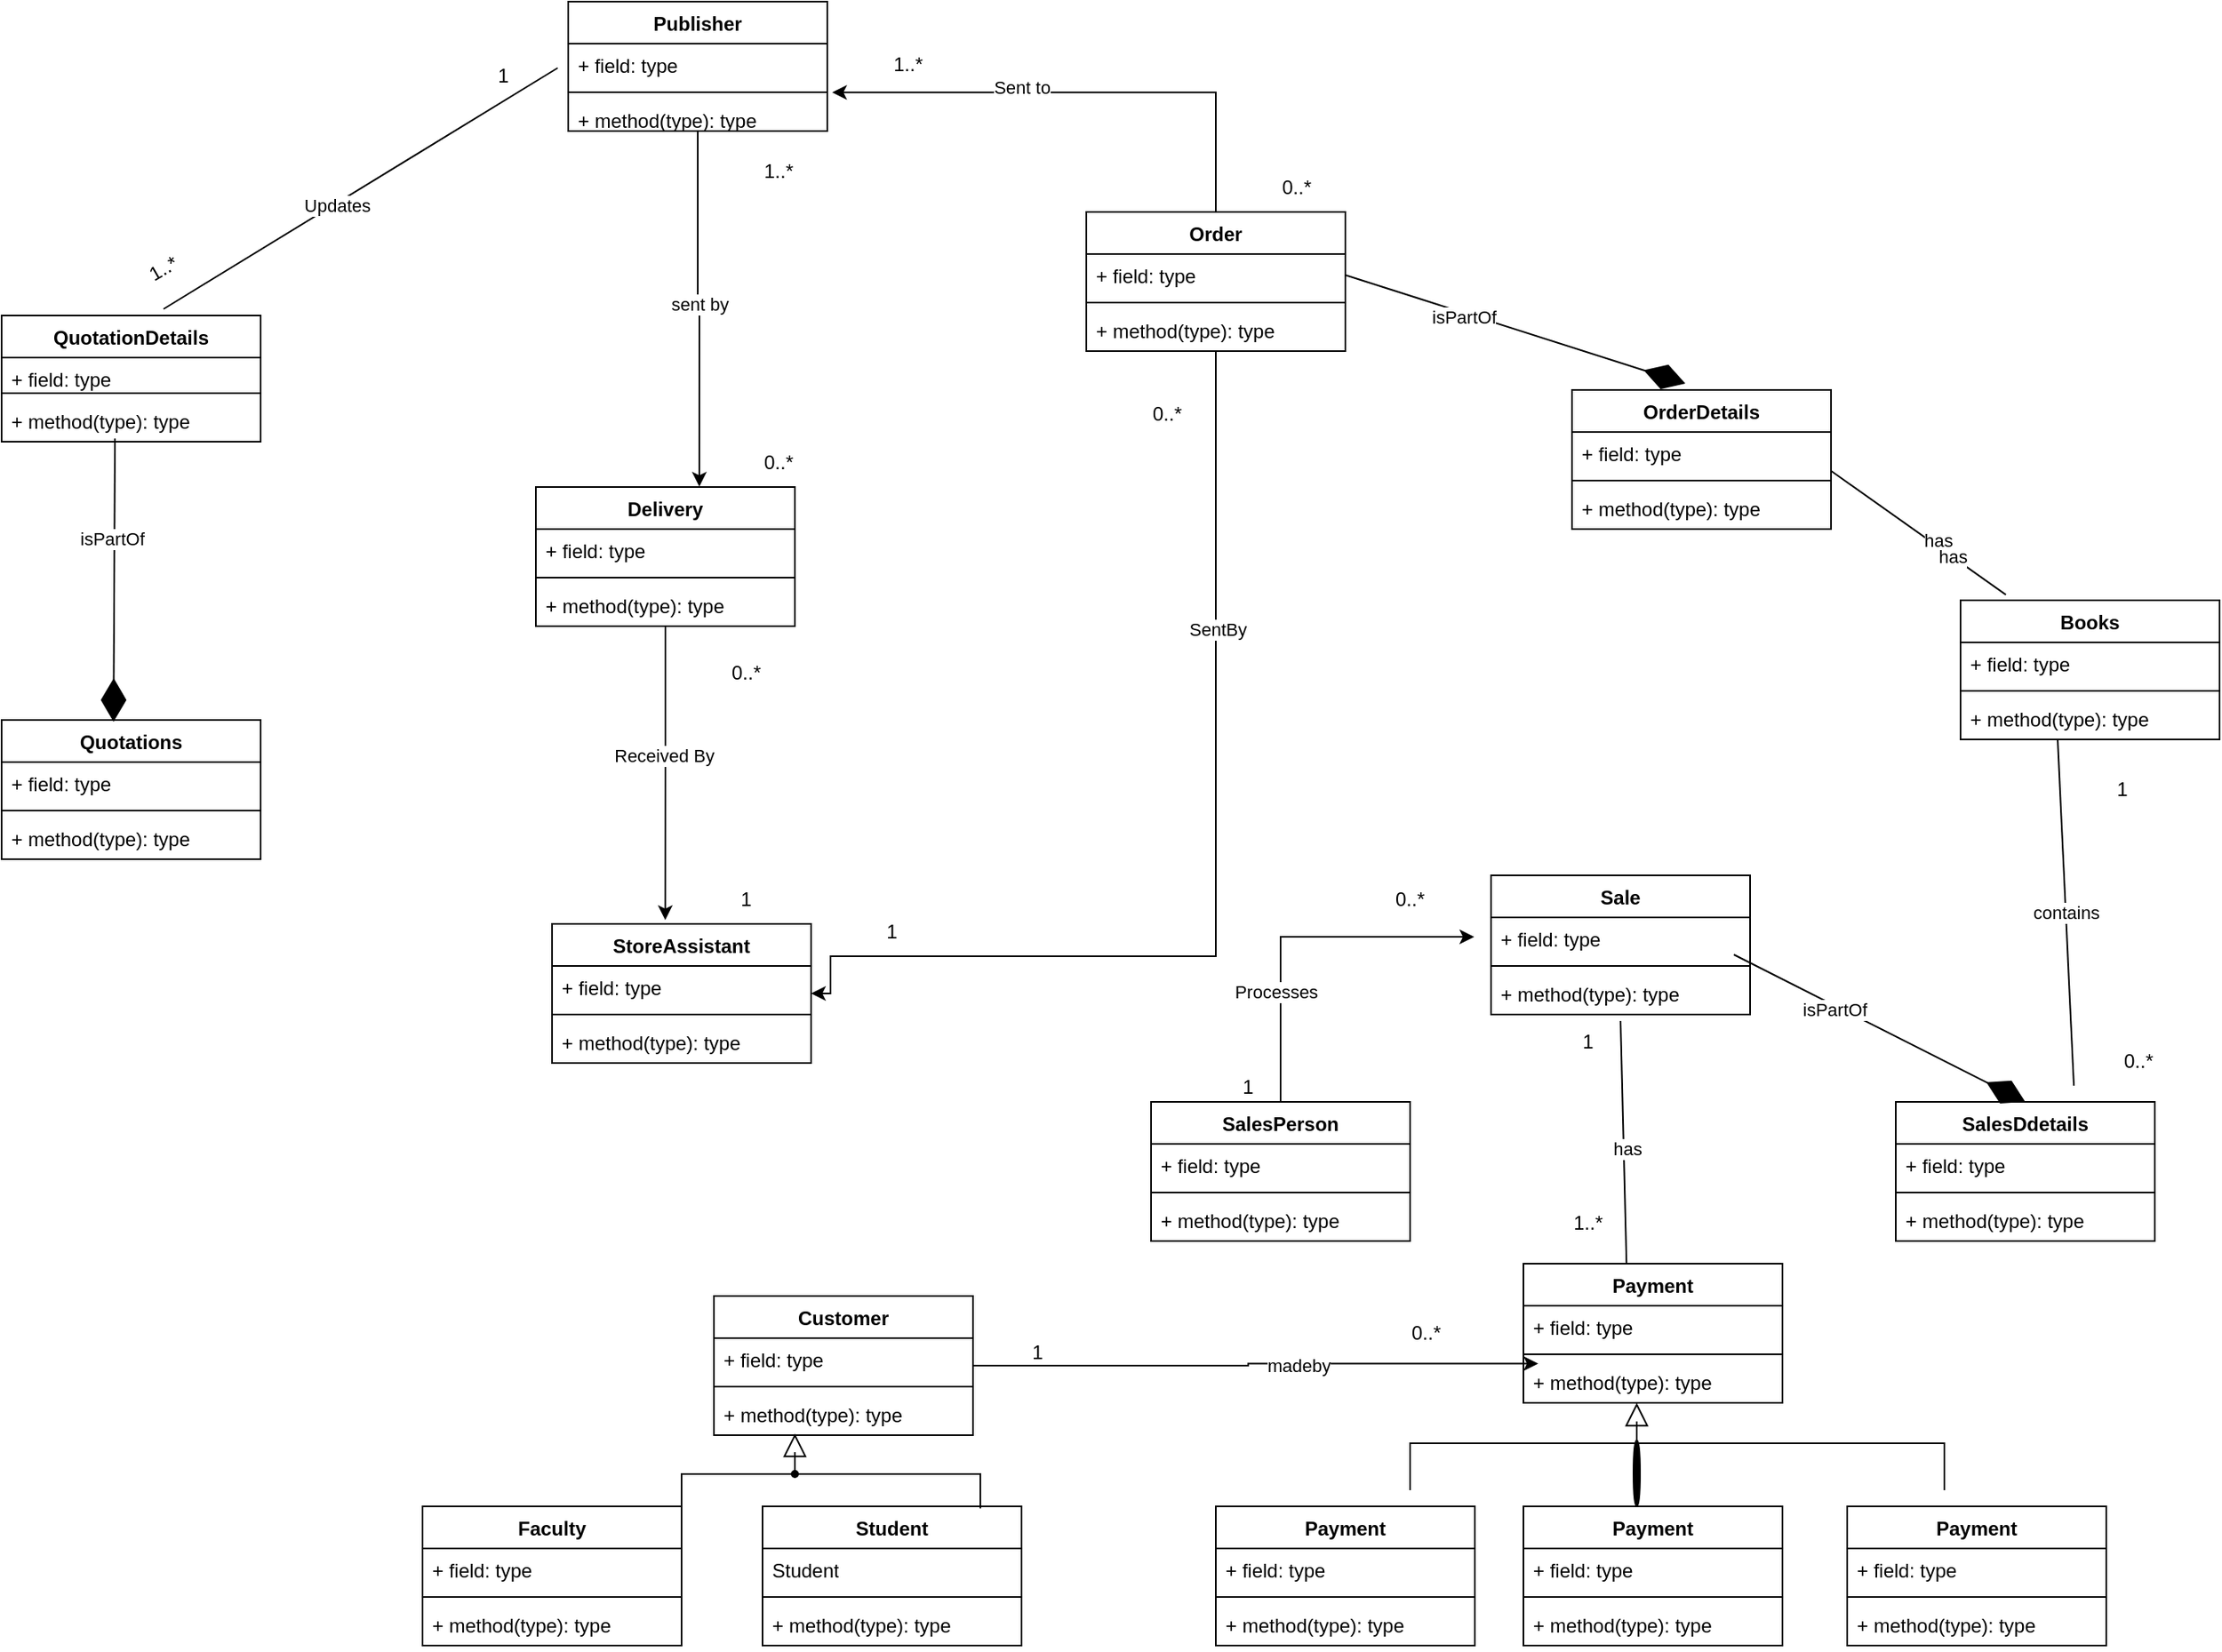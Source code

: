 <mxfile version="26.0.16">
  <diagram name="Page-1" id="bNL3mTlHI8kqXPMtdbiz">
    <mxGraphModel dx="5102" dy="2296" grid="1" gridSize="10" guides="1" tooltips="1" connect="1" arrows="1" fold="1" page="1" pageScale="1" pageWidth="850" pageHeight="1100" math="0" shadow="0">
      <root>
        <mxCell id="0" />
        <mxCell id="1" parent="0" />
        <mxCell id="Qrw_0XB0o4EAsBMQY08m-1" value="Publisher" style="swimlane;fontStyle=1;align=center;verticalAlign=top;childLayout=stackLayout;horizontal=1;startSize=26;horizontalStack=0;resizeParent=1;resizeParentMax=0;resizeLast=0;collapsible=1;marginBottom=0;whiteSpace=wrap;html=1;" vertex="1" parent="1">
          <mxGeometry x="80" y="20" width="160" height="80" as="geometry" />
        </mxCell>
        <mxCell id="Qrw_0XB0o4EAsBMQY08m-2" value="+ field: type" style="text;strokeColor=none;fillColor=none;align=left;verticalAlign=top;spacingLeft=4;spacingRight=4;overflow=hidden;rotatable=0;points=[[0,0.5],[1,0.5]];portConstraint=eastwest;whiteSpace=wrap;html=1;" vertex="1" parent="Qrw_0XB0o4EAsBMQY08m-1">
          <mxGeometry y="26" width="160" height="26" as="geometry" />
        </mxCell>
        <mxCell id="Qrw_0XB0o4EAsBMQY08m-3" value="" style="line;strokeWidth=1;fillColor=none;align=left;verticalAlign=middle;spacingTop=-1;spacingLeft=3;spacingRight=3;rotatable=0;labelPosition=right;points=[];portConstraint=eastwest;strokeColor=inherit;" vertex="1" parent="Qrw_0XB0o4EAsBMQY08m-1">
          <mxGeometry y="52" width="160" height="8" as="geometry" />
        </mxCell>
        <mxCell id="Qrw_0XB0o4EAsBMQY08m-4" value="+ method(type): type" style="text;strokeColor=none;fillColor=none;align=left;verticalAlign=top;spacingLeft=4;spacingRight=4;overflow=hidden;rotatable=0;points=[[0,0.5],[1,0.5]];portConstraint=eastwest;whiteSpace=wrap;html=1;" vertex="1" parent="Qrw_0XB0o4EAsBMQY08m-1">
          <mxGeometry y="60" width="160" height="20" as="geometry" />
        </mxCell>
        <mxCell id="Qrw_0XB0o4EAsBMQY08m-5" value="QuotationDetails" style="swimlane;fontStyle=1;align=center;verticalAlign=top;childLayout=stackLayout;horizontal=1;startSize=26;horizontalStack=0;resizeParent=1;resizeParentMax=0;resizeLast=0;collapsible=1;marginBottom=0;whiteSpace=wrap;html=1;" vertex="1" parent="1">
          <mxGeometry x="-270" y="214" width="160" height="78" as="geometry" />
        </mxCell>
        <mxCell id="Qrw_0XB0o4EAsBMQY08m-6" value="+ field: type" style="text;strokeColor=none;fillColor=none;align=left;verticalAlign=top;spacingLeft=4;spacingRight=4;overflow=hidden;rotatable=0;points=[[0,0.5],[1,0.5]];portConstraint=eastwest;whiteSpace=wrap;html=1;" vertex="1" parent="Qrw_0XB0o4EAsBMQY08m-5">
          <mxGeometry y="26" width="160" height="18" as="geometry" />
        </mxCell>
        <mxCell id="Qrw_0XB0o4EAsBMQY08m-7" value="" style="line;strokeWidth=1;fillColor=none;align=left;verticalAlign=middle;spacingTop=-1;spacingLeft=3;spacingRight=3;rotatable=0;labelPosition=right;points=[];portConstraint=eastwest;strokeColor=inherit;" vertex="1" parent="Qrw_0XB0o4EAsBMQY08m-5">
          <mxGeometry y="44" width="160" height="8" as="geometry" />
        </mxCell>
        <mxCell id="Qrw_0XB0o4EAsBMQY08m-8" value="+ method(type): type" style="text;strokeColor=none;fillColor=none;align=left;verticalAlign=top;spacingLeft=4;spacingRight=4;overflow=hidden;rotatable=0;points=[[0,0.5],[1,0.5]];portConstraint=eastwest;whiteSpace=wrap;html=1;" vertex="1" parent="Qrw_0XB0o4EAsBMQY08m-5">
          <mxGeometry y="52" width="160" height="26" as="geometry" />
        </mxCell>
        <mxCell id="Qrw_0XB0o4EAsBMQY08m-9" value="Quotations" style="swimlane;fontStyle=1;align=center;verticalAlign=top;childLayout=stackLayout;horizontal=1;startSize=26;horizontalStack=0;resizeParent=1;resizeParentMax=0;resizeLast=0;collapsible=1;marginBottom=0;whiteSpace=wrap;html=1;" vertex="1" parent="1">
          <mxGeometry x="-270" y="464" width="160" height="86" as="geometry" />
        </mxCell>
        <mxCell id="Qrw_0XB0o4EAsBMQY08m-10" value="+ field: type" style="text;strokeColor=none;fillColor=none;align=left;verticalAlign=top;spacingLeft=4;spacingRight=4;overflow=hidden;rotatable=0;points=[[0,0.5],[1,0.5]];portConstraint=eastwest;whiteSpace=wrap;html=1;" vertex="1" parent="Qrw_0XB0o4EAsBMQY08m-9">
          <mxGeometry y="26" width="160" height="26" as="geometry" />
        </mxCell>
        <mxCell id="Qrw_0XB0o4EAsBMQY08m-11" value="" style="line;strokeWidth=1;fillColor=none;align=left;verticalAlign=middle;spacingTop=-1;spacingLeft=3;spacingRight=3;rotatable=0;labelPosition=right;points=[];portConstraint=eastwest;strokeColor=inherit;" vertex="1" parent="Qrw_0XB0o4EAsBMQY08m-9">
          <mxGeometry y="52" width="160" height="8" as="geometry" />
        </mxCell>
        <mxCell id="Qrw_0XB0o4EAsBMQY08m-12" value="+ method(type): type" style="text;strokeColor=none;fillColor=none;align=left;verticalAlign=top;spacingLeft=4;spacingRight=4;overflow=hidden;rotatable=0;points=[[0,0.5],[1,0.5]];portConstraint=eastwest;whiteSpace=wrap;html=1;" vertex="1" parent="Qrw_0XB0o4EAsBMQY08m-9">
          <mxGeometry y="60" width="160" height="26" as="geometry" />
        </mxCell>
        <mxCell id="Qrw_0XB0o4EAsBMQY08m-13" value="Delivery" style="swimlane;fontStyle=1;align=center;verticalAlign=top;childLayout=stackLayout;horizontal=1;startSize=26;horizontalStack=0;resizeParent=1;resizeParentMax=0;resizeLast=0;collapsible=1;marginBottom=0;whiteSpace=wrap;html=1;" vertex="1" parent="1">
          <mxGeometry x="60" y="320" width="160" height="86" as="geometry" />
        </mxCell>
        <mxCell id="Qrw_0XB0o4EAsBMQY08m-14" value="+ field: type" style="text;strokeColor=none;fillColor=none;align=left;verticalAlign=top;spacingLeft=4;spacingRight=4;overflow=hidden;rotatable=0;points=[[0,0.5],[1,0.5]];portConstraint=eastwest;whiteSpace=wrap;html=1;" vertex="1" parent="Qrw_0XB0o4EAsBMQY08m-13">
          <mxGeometry y="26" width="160" height="26" as="geometry" />
        </mxCell>
        <mxCell id="Qrw_0XB0o4EAsBMQY08m-15" value="" style="line;strokeWidth=1;fillColor=none;align=left;verticalAlign=middle;spacingTop=-1;spacingLeft=3;spacingRight=3;rotatable=0;labelPosition=right;points=[];portConstraint=eastwest;strokeColor=inherit;" vertex="1" parent="Qrw_0XB0o4EAsBMQY08m-13">
          <mxGeometry y="52" width="160" height="8" as="geometry" />
        </mxCell>
        <mxCell id="Qrw_0XB0o4EAsBMQY08m-16" value="+ method(type): type" style="text;strokeColor=none;fillColor=none;align=left;verticalAlign=top;spacingLeft=4;spacingRight=4;overflow=hidden;rotatable=0;points=[[0,0.5],[1,0.5]];portConstraint=eastwest;whiteSpace=wrap;html=1;" vertex="1" parent="Qrw_0XB0o4EAsBMQY08m-13">
          <mxGeometry y="60" width="160" height="26" as="geometry" />
        </mxCell>
        <mxCell id="Qrw_0XB0o4EAsBMQY08m-71" style="edgeStyle=orthogonalEdgeStyle;rounded=0;orthogonalLoop=1;jettySize=auto;html=1;" edge="1" parent="1" source="Qrw_0XB0o4EAsBMQY08m-17" target="Qrw_0XB0o4EAsBMQY08m-63">
          <mxGeometry relative="1" as="geometry">
            <mxPoint x="480" y="730" as="targetPoint" />
            <Array as="points">
              <mxPoint x="480" y="610" />
              <mxPoint x="242" y="610" />
              <mxPoint x="242" y="633" />
            </Array>
          </mxGeometry>
        </mxCell>
        <mxCell id="Qrw_0XB0o4EAsBMQY08m-73" value="SentBy" style="edgeLabel;html=1;align=center;verticalAlign=middle;resizable=0;points=[];" vertex="1" connectable="0" parent="Qrw_0XB0o4EAsBMQY08m-71">
          <mxGeometry x="-0.47" y="1" relative="1" as="geometry">
            <mxPoint as="offset" />
          </mxGeometry>
        </mxCell>
        <mxCell id="Qrw_0XB0o4EAsBMQY08m-17" value="Order" style="swimlane;fontStyle=1;align=center;verticalAlign=top;childLayout=stackLayout;horizontal=1;startSize=26;horizontalStack=0;resizeParent=1;resizeParentMax=0;resizeLast=0;collapsible=1;marginBottom=0;whiteSpace=wrap;html=1;" vertex="1" parent="1">
          <mxGeometry x="400" y="150" width="160" height="86" as="geometry" />
        </mxCell>
        <mxCell id="Qrw_0XB0o4EAsBMQY08m-18" value="+ field: type" style="text;strokeColor=none;fillColor=none;align=left;verticalAlign=top;spacingLeft=4;spacingRight=4;overflow=hidden;rotatable=0;points=[[0,0.5],[1,0.5]];portConstraint=eastwest;whiteSpace=wrap;html=1;" vertex="1" parent="Qrw_0XB0o4EAsBMQY08m-17">
          <mxGeometry y="26" width="160" height="26" as="geometry" />
        </mxCell>
        <mxCell id="Qrw_0XB0o4EAsBMQY08m-19" value="" style="line;strokeWidth=1;fillColor=none;align=left;verticalAlign=middle;spacingTop=-1;spacingLeft=3;spacingRight=3;rotatable=0;labelPosition=right;points=[];portConstraint=eastwest;strokeColor=inherit;" vertex="1" parent="Qrw_0XB0o4EAsBMQY08m-17">
          <mxGeometry y="52" width="160" height="8" as="geometry" />
        </mxCell>
        <mxCell id="Qrw_0XB0o4EAsBMQY08m-20" value="+ method(type): type" style="text;strokeColor=none;fillColor=none;align=left;verticalAlign=top;spacingLeft=4;spacingRight=4;overflow=hidden;rotatable=0;points=[[0,0.5],[1,0.5]];portConstraint=eastwest;whiteSpace=wrap;html=1;" vertex="1" parent="Qrw_0XB0o4EAsBMQY08m-17">
          <mxGeometry y="60" width="160" height="26" as="geometry" />
        </mxCell>
        <mxCell id="Qrw_0XB0o4EAsBMQY08m-25" value="OrderDetails" style="swimlane;fontStyle=1;align=center;verticalAlign=top;childLayout=stackLayout;horizontal=1;startSize=26;horizontalStack=0;resizeParent=1;resizeParentMax=0;resizeLast=0;collapsible=1;marginBottom=0;whiteSpace=wrap;html=1;" vertex="1" parent="1">
          <mxGeometry x="700" y="260" width="160" height="86" as="geometry" />
        </mxCell>
        <mxCell id="Qrw_0XB0o4EAsBMQY08m-26" value="+ field: type" style="text;strokeColor=none;fillColor=none;align=left;verticalAlign=top;spacingLeft=4;spacingRight=4;overflow=hidden;rotatable=0;points=[[0,0.5],[1,0.5]];portConstraint=eastwest;whiteSpace=wrap;html=1;" vertex="1" parent="Qrw_0XB0o4EAsBMQY08m-25">
          <mxGeometry y="26" width="160" height="26" as="geometry" />
        </mxCell>
        <mxCell id="Qrw_0XB0o4EAsBMQY08m-27" value="" style="line;strokeWidth=1;fillColor=none;align=left;verticalAlign=middle;spacingTop=-1;spacingLeft=3;spacingRight=3;rotatable=0;labelPosition=right;points=[];portConstraint=eastwest;strokeColor=inherit;" vertex="1" parent="Qrw_0XB0o4EAsBMQY08m-25">
          <mxGeometry y="52" width="160" height="8" as="geometry" />
        </mxCell>
        <mxCell id="Qrw_0XB0o4EAsBMQY08m-28" value="+ method(type): type" style="text;strokeColor=none;fillColor=none;align=left;verticalAlign=top;spacingLeft=4;spacingRight=4;overflow=hidden;rotatable=0;points=[[0,0.5],[1,0.5]];portConstraint=eastwest;whiteSpace=wrap;html=1;" vertex="1" parent="Qrw_0XB0o4EAsBMQY08m-25">
          <mxGeometry y="60" width="160" height="26" as="geometry" />
        </mxCell>
        <mxCell id="Qrw_0XB0o4EAsBMQY08m-31" value="1..*" style="text;html=1;align=center;verticalAlign=middle;whiteSpace=wrap;rounded=0;rotation=-30;" vertex="1" parent="1">
          <mxGeometry x="-200" y="170" width="60" height="30" as="geometry" />
        </mxCell>
        <mxCell id="Qrw_0XB0o4EAsBMQY08m-37" value="" style="endArrow=none;html=1;rounded=0;entryX=1;entryY=1;entryDx=0;entryDy=0;" edge="1" parent="1">
          <mxGeometry width="50" height="50" relative="1" as="geometry">
            <mxPoint x="-170" y="210" as="sourcePoint" />
            <mxPoint x="73.481" y="60.99" as="targetPoint" />
          </mxGeometry>
        </mxCell>
        <mxCell id="Qrw_0XB0o4EAsBMQY08m-38" value="Updates" style="edgeLabel;html=1;align=center;verticalAlign=middle;resizable=0;points=[];" vertex="1" connectable="0" parent="Qrw_0XB0o4EAsBMQY08m-37">
          <mxGeometry x="-0.134" y="-2" relative="1" as="geometry">
            <mxPoint y="-1" as="offset" />
          </mxGeometry>
        </mxCell>
        <mxCell id="Qrw_0XB0o4EAsBMQY08m-42" value="1" style="text;html=1;align=center;verticalAlign=middle;whiteSpace=wrap;rounded=0;" vertex="1" parent="1">
          <mxGeometry x="10" y="51" width="60" height="30" as="geometry" />
        </mxCell>
        <mxCell id="Qrw_0XB0o4EAsBMQY08m-43" value="" style="endArrow=diamondThin;endFill=1;endSize=24;html=1;rounded=0;entryX=0.432;entryY=0.013;entryDx=0;entryDy=0;entryPerimeter=0;" edge="1" parent="1" target="Qrw_0XB0o4EAsBMQY08m-9">
          <mxGeometry width="160" relative="1" as="geometry">
            <mxPoint x="-200" y="290" as="sourcePoint" />
            <mxPoint x="-40" y="290" as="targetPoint" />
          </mxGeometry>
        </mxCell>
        <mxCell id="Qrw_0XB0o4EAsBMQY08m-44" value="isPartOf" style="edgeLabel;html=1;align=center;verticalAlign=middle;resizable=0;points=[];" vertex="1" connectable="0" parent="Qrw_0XB0o4EAsBMQY08m-43">
          <mxGeometry x="-0.3" y="-2" relative="1" as="geometry">
            <mxPoint as="offset" />
          </mxGeometry>
        </mxCell>
        <mxCell id="Qrw_0XB0o4EAsBMQY08m-49" style="edgeStyle=orthogonalEdgeStyle;rounded=0;orthogonalLoop=1;jettySize=auto;html=1;entryX=1.019;entryY=-0.196;entryDx=0;entryDy=0;entryPerimeter=0;" edge="1" parent="1" source="Qrw_0XB0o4EAsBMQY08m-17" target="Qrw_0XB0o4EAsBMQY08m-4">
          <mxGeometry relative="1" as="geometry" />
        </mxCell>
        <mxCell id="Qrw_0XB0o4EAsBMQY08m-50" value="Sent to" style="edgeLabel;html=1;align=center;verticalAlign=middle;resizable=0;points=[];" vertex="1" connectable="0" parent="Qrw_0XB0o4EAsBMQY08m-49">
          <mxGeometry x="0.252" y="-3" relative="1" as="geometry">
            <mxPoint as="offset" />
          </mxGeometry>
        </mxCell>
        <mxCell id="Qrw_0XB0o4EAsBMQY08m-51" value="1..*" style="text;html=1;align=center;verticalAlign=middle;whiteSpace=wrap;rounded=0;" vertex="1" parent="1">
          <mxGeometry x="260" y="44" width="60" height="30" as="geometry" />
        </mxCell>
        <mxCell id="Qrw_0XB0o4EAsBMQY08m-55" value="0..*" style="text;html=1;align=center;verticalAlign=middle;whiteSpace=wrap;rounded=0;" vertex="1" parent="1">
          <mxGeometry x="500" y="120" width="60" height="30" as="geometry" />
        </mxCell>
        <mxCell id="Qrw_0XB0o4EAsBMQY08m-56" style="edgeStyle=orthogonalEdgeStyle;rounded=0;orthogonalLoop=1;jettySize=auto;html=1;entryX=0.631;entryY=-0.003;entryDx=0;entryDy=0;entryPerimeter=0;" edge="1" parent="1" source="Qrw_0XB0o4EAsBMQY08m-1" target="Qrw_0XB0o4EAsBMQY08m-13">
          <mxGeometry relative="1" as="geometry" />
        </mxCell>
        <mxCell id="Qrw_0XB0o4EAsBMQY08m-57" value="sent by" style="edgeLabel;html=1;align=center;verticalAlign=middle;resizable=0;points=[];" vertex="1" connectable="0" parent="Qrw_0XB0o4EAsBMQY08m-56">
          <mxGeometry x="-0.044" y="1" relative="1" as="geometry">
            <mxPoint y="1" as="offset" />
          </mxGeometry>
        </mxCell>
        <mxCell id="Qrw_0XB0o4EAsBMQY08m-61" value="0..*" style="text;html=1;align=center;verticalAlign=middle;whiteSpace=wrap;rounded=0;" vertex="1" parent="1">
          <mxGeometry x="180" y="290" width="60" height="30" as="geometry" />
        </mxCell>
        <mxCell id="Qrw_0XB0o4EAsBMQY08m-62" value="1..*" style="text;html=1;align=center;verticalAlign=middle;whiteSpace=wrap;rounded=0;" vertex="1" parent="1">
          <mxGeometry x="180" y="110" width="60" height="30" as="geometry" />
        </mxCell>
        <mxCell id="Qrw_0XB0o4EAsBMQY08m-63" value="StoreAssistant" style="swimlane;fontStyle=1;align=center;verticalAlign=top;childLayout=stackLayout;horizontal=1;startSize=26;horizontalStack=0;resizeParent=1;resizeParentMax=0;resizeLast=0;collapsible=1;marginBottom=0;whiteSpace=wrap;html=1;" vertex="1" parent="1">
          <mxGeometry x="70" y="590" width="160" height="86" as="geometry" />
        </mxCell>
        <mxCell id="Qrw_0XB0o4EAsBMQY08m-64" value="+ field: type" style="text;strokeColor=none;fillColor=none;align=left;verticalAlign=top;spacingLeft=4;spacingRight=4;overflow=hidden;rotatable=0;points=[[0,0.5],[1,0.5]];portConstraint=eastwest;whiteSpace=wrap;html=1;" vertex="1" parent="Qrw_0XB0o4EAsBMQY08m-63">
          <mxGeometry y="26" width="160" height="26" as="geometry" />
        </mxCell>
        <mxCell id="Qrw_0XB0o4EAsBMQY08m-65" value="" style="line;strokeWidth=1;fillColor=none;align=left;verticalAlign=middle;spacingTop=-1;spacingLeft=3;spacingRight=3;rotatable=0;labelPosition=right;points=[];portConstraint=eastwest;strokeColor=inherit;" vertex="1" parent="Qrw_0XB0o4EAsBMQY08m-63">
          <mxGeometry y="52" width="160" height="8" as="geometry" />
        </mxCell>
        <mxCell id="Qrw_0XB0o4EAsBMQY08m-66" value="+ method(type): type" style="text;strokeColor=none;fillColor=none;align=left;verticalAlign=top;spacingLeft=4;spacingRight=4;overflow=hidden;rotatable=0;points=[[0,0.5],[1,0.5]];portConstraint=eastwest;whiteSpace=wrap;html=1;" vertex="1" parent="Qrw_0XB0o4EAsBMQY08m-63">
          <mxGeometry y="60" width="160" height="26" as="geometry" />
        </mxCell>
        <mxCell id="Qrw_0XB0o4EAsBMQY08m-67" style="edgeStyle=orthogonalEdgeStyle;rounded=0;orthogonalLoop=1;jettySize=auto;html=1;entryX=0.437;entryY=-0.028;entryDx=0;entryDy=0;entryPerimeter=0;" edge="1" parent="1" source="Qrw_0XB0o4EAsBMQY08m-13" target="Qrw_0XB0o4EAsBMQY08m-63">
          <mxGeometry relative="1" as="geometry" />
        </mxCell>
        <mxCell id="Qrw_0XB0o4EAsBMQY08m-68" value="Received By" style="edgeLabel;html=1;align=center;verticalAlign=middle;resizable=0;points=[];" vertex="1" connectable="0" parent="Qrw_0XB0o4EAsBMQY08m-67">
          <mxGeometry x="-0.13" y="-1" relative="1" as="geometry">
            <mxPoint y="1" as="offset" />
          </mxGeometry>
        </mxCell>
        <mxCell id="Qrw_0XB0o4EAsBMQY08m-69" value="1" style="text;html=1;align=center;verticalAlign=middle;whiteSpace=wrap;rounded=0;" vertex="1" parent="1">
          <mxGeometry x="160" y="560" width="60" height="30" as="geometry" />
        </mxCell>
        <mxCell id="Qrw_0XB0o4EAsBMQY08m-70" value="0..*" style="text;html=1;align=center;verticalAlign=middle;whiteSpace=wrap;rounded=0;" vertex="1" parent="1">
          <mxGeometry x="160" y="420" width="60" height="30" as="geometry" />
        </mxCell>
        <mxCell id="Qrw_0XB0o4EAsBMQY08m-74" value="1" style="text;html=1;align=center;verticalAlign=middle;whiteSpace=wrap;rounded=0;" vertex="1" parent="1">
          <mxGeometry x="250" y="580" width="60" height="30" as="geometry" />
        </mxCell>
        <mxCell id="Qrw_0XB0o4EAsBMQY08m-75" value="0..*" style="text;html=1;align=center;verticalAlign=middle;whiteSpace=wrap;rounded=0;" vertex="1" parent="1">
          <mxGeometry x="420" y="260" width="60" height="30" as="geometry" />
        </mxCell>
        <mxCell id="Qrw_0XB0o4EAsBMQY08m-77" value="" style="endArrow=diamondThin;endFill=1;endSize=24;html=1;rounded=0;entryX=0.432;entryY=0.013;entryDx=0;entryDy=0;entryPerimeter=0;exitX=1;exitY=0.5;exitDx=0;exitDy=0;" edge="1" parent="1" source="Qrw_0XB0o4EAsBMQY08m-18">
          <mxGeometry width="160" relative="1" as="geometry">
            <mxPoint x="771" y="81" as="sourcePoint" />
            <mxPoint x="770" y="256" as="targetPoint" />
          </mxGeometry>
        </mxCell>
        <mxCell id="Qrw_0XB0o4EAsBMQY08m-78" value="isPartOf" style="edgeLabel;html=1;align=center;verticalAlign=middle;resizable=0;points=[];" vertex="1" connectable="0" parent="Qrw_0XB0o4EAsBMQY08m-77">
          <mxGeometry x="-0.3" y="-2" relative="1" as="geometry">
            <mxPoint as="offset" />
          </mxGeometry>
        </mxCell>
        <mxCell id="Qrw_0XB0o4EAsBMQY08m-79" value="SalesPerson" style="swimlane;fontStyle=1;align=center;verticalAlign=top;childLayout=stackLayout;horizontal=1;startSize=26;horizontalStack=0;resizeParent=1;resizeParentMax=0;resizeLast=0;collapsible=1;marginBottom=0;whiteSpace=wrap;html=1;" vertex="1" parent="1">
          <mxGeometry x="440" y="700" width="160" height="86" as="geometry" />
        </mxCell>
        <mxCell id="Qrw_0XB0o4EAsBMQY08m-80" value="+ field: type" style="text;strokeColor=none;fillColor=none;align=left;verticalAlign=top;spacingLeft=4;spacingRight=4;overflow=hidden;rotatable=0;points=[[0,0.5],[1,0.5]];portConstraint=eastwest;whiteSpace=wrap;html=1;" vertex="1" parent="Qrw_0XB0o4EAsBMQY08m-79">
          <mxGeometry y="26" width="160" height="26" as="geometry" />
        </mxCell>
        <mxCell id="Qrw_0XB0o4EAsBMQY08m-81" value="" style="line;strokeWidth=1;fillColor=none;align=left;verticalAlign=middle;spacingTop=-1;spacingLeft=3;spacingRight=3;rotatable=0;labelPosition=right;points=[];portConstraint=eastwest;strokeColor=inherit;" vertex="1" parent="Qrw_0XB0o4EAsBMQY08m-79">
          <mxGeometry y="52" width="160" height="8" as="geometry" />
        </mxCell>
        <mxCell id="Qrw_0XB0o4EAsBMQY08m-82" value="+ method(type): type" style="text;strokeColor=none;fillColor=none;align=left;verticalAlign=top;spacingLeft=4;spacingRight=4;overflow=hidden;rotatable=0;points=[[0,0.5],[1,0.5]];portConstraint=eastwest;whiteSpace=wrap;html=1;" vertex="1" parent="Qrw_0XB0o4EAsBMQY08m-79">
          <mxGeometry y="60" width="160" height="26" as="geometry" />
        </mxCell>
        <mxCell id="Qrw_0XB0o4EAsBMQY08m-83" value="Sale" style="swimlane;fontStyle=1;align=center;verticalAlign=top;childLayout=stackLayout;horizontal=1;startSize=26;horizontalStack=0;resizeParent=1;resizeParentMax=0;resizeLast=0;collapsible=1;marginBottom=0;whiteSpace=wrap;html=1;" vertex="1" parent="1">
          <mxGeometry x="650" y="560" width="160" height="86" as="geometry" />
        </mxCell>
        <mxCell id="Qrw_0XB0o4EAsBMQY08m-84" value="+ field: type" style="text;strokeColor=none;fillColor=none;align=left;verticalAlign=top;spacingLeft=4;spacingRight=4;overflow=hidden;rotatable=0;points=[[0,0.5],[1,0.5]];portConstraint=eastwest;whiteSpace=wrap;html=1;" vertex="1" parent="Qrw_0XB0o4EAsBMQY08m-83">
          <mxGeometry y="26" width="160" height="26" as="geometry" />
        </mxCell>
        <mxCell id="Qrw_0XB0o4EAsBMQY08m-114" value="" style="endArrow=none;html=1;rounded=0;entryX=0.398;entryY=0.003;entryDx=0;entryDy=0;entryPerimeter=0;" edge="1" parent="Qrw_0XB0o4EAsBMQY08m-83" target="Qrw_0XB0o4EAsBMQY08m-110">
          <mxGeometry width="50" height="50" relative="1" as="geometry">
            <mxPoint x="80" y="90" as="sourcePoint" />
            <mxPoint x="130" y="40" as="targetPoint" />
          </mxGeometry>
        </mxCell>
        <mxCell id="Qrw_0XB0o4EAsBMQY08m-115" value="has" style="edgeLabel;html=1;align=center;verticalAlign=middle;resizable=0;points=[];" vertex="1" connectable="0" parent="Qrw_0XB0o4EAsBMQY08m-114">
          <mxGeometry x="0.049" y="2" relative="1" as="geometry">
            <mxPoint as="offset" />
          </mxGeometry>
        </mxCell>
        <mxCell id="Qrw_0XB0o4EAsBMQY08m-85" value="" style="line;strokeWidth=1;fillColor=none;align=left;verticalAlign=middle;spacingTop=-1;spacingLeft=3;spacingRight=3;rotatable=0;labelPosition=right;points=[];portConstraint=eastwest;strokeColor=inherit;" vertex="1" parent="Qrw_0XB0o4EAsBMQY08m-83">
          <mxGeometry y="52" width="160" height="8" as="geometry" />
        </mxCell>
        <mxCell id="Qrw_0XB0o4EAsBMQY08m-86" value="+ method(type): type" style="text;strokeColor=none;fillColor=none;align=left;verticalAlign=top;spacingLeft=4;spacingRight=4;overflow=hidden;rotatable=0;points=[[0,0.5],[1,0.5]];portConstraint=eastwest;whiteSpace=wrap;html=1;" vertex="1" parent="Qrw_0XB0o4EAsBMQY08m-83">
          <mxGeometry y="60" width="160" height="26" as="geometry" />
        </mxCell>
        <mxCell id="Qrw_0XB0o4EAsBMQY08m-87" style="edgeStyle=orthogonalEdgeStyle;rounded=0;orthogonalLoop=1;jettySize=auto;html=1;entryX=-0.065;entryY=0.463;entryDx=0;entryDy=0;entryPerimeter=0;" edge="1" parent="1" source="Qrw_0XB0o4EAsBMQY08m-79" target="Qrw_0XB0o4EAsBMQY08m-84">
          <mxGeometry relative="1" as="geometry" />
        </mxCell>
        <mxCell id="Qrw_0XB0o4EAsBMQY08m-88" value="Processes" style="edgeLabel;html=1;align=center;verticalAlign=middle;resizable=0;points=[];" vertex="1" connectable="0" parent="Qrw_0XB0o4EAsBMQY08m-87">
          <mxGeometry x="-0.384" y="3" relative="1" as="geometry">
            <mxPoint as="offset" />
          </mxGeometry>
        </mxCell>
        <mxCell id="Qrw_0XB0o4EAsBMQY08m-89" value="0..*" style="text;html=1;align=center;verticalAlign=middle;whiteSpace=wrap;rounded=0;" vertex="1" parent="1">
          <mxGeometry x="570" y="560" width="60" height="30" as="geometry" />
        </mxCell>
        <mxCell id="Qrw_0XB0o4EAsBMQY08m-90" value="1" style="text;html=1;align=center;verticalAlign=middle;whiteSpace=wrap;rounded=0;" vertex="1" parent="1">
          <mxGeometry x="470" y="676" width="60" height="30" as="geometry" />
        </mxCell>
        <mxCell id="Qrw_0XB0o4EAsBMQY08m-91" value="Books" style="swimlane;fontStyle=1;align=center;verticalAlign=top;childLayout=stackLayout;horizontal=1;startSize=26;horizontalStack=0;resizeParent=1;resizeParentMax=0;resizeLast=0;collapsible=1;marginBottom=0;whiteSpace=wrap;html=1;" vertex="1" parent="1">
          <mxGeometry x="940" y="390" width="160" height="86" as="geometry" />
        </mxCell>
        <mxCell id="Qrw_0XB0o4EAsBMQY08m-92" value="+ field: type" style="text;strokeColor=none;fillColor=none;align=left;verticalAlign=top;spacingLeft=4;spacingRight=4;overflow=hidden;rotatable=0;points=[[0,0.5],[1,0.5]];portConstraint=eastwest;whiteSpace=wrap;html=1;" vertex="1" parent="Qrw_0XB0o4EAsBMQY08m-91">
          <mxGeometry y="26" width="160" height="26" as="geometry" />
        </mxCell>
        <mxCell id="Qrw_0XB0o4EAsBMQY08m-93" value="" style="line;strokeWidth=1;fillColor=none;align=left;verticalAlign=middle;spacingTop=-1;spacingLeft=3;spacingRight=3;rotatable=0;labelPosition=right;points=[];portConstraint=eastwest;strokeColor=inherit;" vertex="1" parent="Qrw_0XB0o4EAsBMQY08m-91">
          <mxGeometry y="52" width="160" height="8" as="geometry" />
        </mxCell>
        <mxCell id="Qrw_0XB0o4EAsBMQY08m-94" value="+ method(type): type" style="text;strokeColor=none;fillColor=none;align=left;verticalAlign=top;spacingLeft=4;spacingRight=4;overflow=hidden;rotatable=0;points=[[0,0.5],[1,0.5]];portConstraint=eastwest;whiteSpace=wrap;html=1;" vertex="1" parent="Qrw_0XB0o4EAsBMQY08m-91">
          <mxGeometry y="60" width="160" height="26" as="geometry" />
        </mxCell>
        <mxCell id="Qrw_0XB0o4EAsBMQY08m-95" value="" style="endArrow=none;html=1;rounded=0;entryX=0.175;entryY=-0.04;entryDx=0;entryDy=0;entryPerimeter=0;" edge="1" parent="1" target="Qrw_0XB0o4EAsBMQY08m-91">
          <mxGeometry width="50" height="50" relative="1" as="geometry">
            <mxPoint x="860" y="310" as="sourcePoint" />
            <mxPoint x="910" y="260" as="targetPoint" />
          </mxGeometry>
        </mxCell>
        <mxCell id="Qrw_0XB0o4EAsBMQY08m-96" value="has" style="edgeLabel;html=1;align=center;verticalAlign=middle;resizable=0;points=[];" vertex="1" connectable="0" parent="Qrw_0XB0o4EAsBMQY08m-95">
          <mxGeometry x="0.17" y="2" relative="1" as="geometry">
            <mxPoint x="1" as="offset" />
          </mxGeometry>
        </mxCell>
        <mxCell id="Qrw_0XB0o4EAsBMQY08m-98" value="SalesDdetails" style="swimlane;fontStyle=1;align=center;verticalAlign=top;childLayout=stackLayout;horizontal=1;startSize=26;horizontalStack=0;resizeParent=1;resizeParentMax=0;resizeLast=0;collapsible=1;marginBottom=0;whiteSpace=wrap;html=1;" vertex="1" parent="1">
          <mxGeometry x="900" y="700" width="160" height="86" as="geometry" />
        </mxCell>
        <mxCell id="Qrw_0XB0o4EAsBMQY08m-99" value="+ field: type" style="text;strokeColor=none;fillColor=none;align=left;verticalAlign=top;spacingLeft=4;spacingRight=4;overflow=hidden;rotatable=0;points=[[0,0.5],[1,0.5]];portConstraint=eastwest;whiteSpace=wrap;html=1;" vertex="1" parent="Qrw_0XB0o4EAsBMQY08m-98">
          <mxGeometry y="26" width="160" height="26" as="geometry" />
        </mxCell>
        <mxCell id="Qrw_0XB0o4EAsBMQY08m-100" value="" style="line;strokeWidth=1;fillColor=none;align=left;verticalAlign=middle;spacingTop=-1;spacingLeft=3;spacingRight=3;rotatable=0;labelPosition=right;points=[];portConstraint=eastwest;strokeColor=inherit;" vertex="1" parent="Qrw_0XB0o4EAsBMQY08m-98">
          <mxGeometry y="52" width="160" height="8" as="geometry" />
        </mxCell>
        <mxCell id="Qrw_0XB0o4EAsBMQY08m-101" value="+ method(type): type" style="text;strokeColor=none;fillColor=none;align=left;verticalAlign=top;spacingLeft=4;spacingRight=4;overflow=hidden;rotatable=0;points=[[0,0.5],[1,0.5]];portConstraint=eastwest;whiteSpace=wrap;html=1;" vertex="1" parent="Qrw_0XB0o4EAsBMQY08m-98">
          <mxGeometry y="60" width="160" height="26" as="geometry" />
        </mxCell>
        <mxCell id="Qrw_0XB0o4EAsBMQY08m-102" value="" style="endArrow=diamondThin;endFill=1;endSize=24;html=1;rounded=0;entryX=0.5;entryY=0;entryDx=0;entryDy=0;exitX=1;exitY=0.5;exitDx=0;exitDy=0;" edge="1" parent="1" target="Qrw_0XB0o4EAsBMQY08m-98">
          <mxGeometry width="160" relative="1" as="geometry">
            <mxPoint x="800" y="609" as="sourcePoint" />
            <mxPoint x="1010" y="676" as="targetPoint" />
          </mxGeometry>
        </mxCell>
        <mxCell id="Qrw_0XB0o4EAsBMQY08m-103" value="isPartOf" style="edgeLabel;html=1;align=center;verticalAlign=middle;resizable=0;points=[];" vertex="1" connectable="0" parent="Qrw_0XB0o4EAsBMQY08m-102">
          <mxGeometry x="-0.3" y="-2" relative="1" as="geometry">
            <mxPoint as="offset" />
          </mxGeometry>
        </mxCell>
        <mxCell id="Qrw_0XB0o4EAsBMQY08m-104" value="has" style="edgeLabel;html=1;align=center;verticalAlign=middle;resizable=0;points=[];" vertex="1" connectable="0" parent="1">
          <mxGeometry x="934.702" y="362.706" as="geometry" />
        </mxCell>
        <mxCell id="Qrw_0XB0o4EAsBMQY08m-105" value="contains" style="endArrow=none;html=1;rounded=0;" edge="1" parent="1">
          <mxGeometry width="50" height="50" relative="1" as="geometry">
            <mxPoint x="1000" y="476" as="sourcePoint" />
            <mxPoint x="1010" y="690" as="targetPoint" />
          </mxGeometry>
        </mxCell>
        <mxCell id="Qrw_0XB0o4EAsBMQY08m-107" value="1" style="text;html=1;align=center;verticalAlign=middle;whiteSpace=wrap;rounded=0;" vertex="1" parent="1">
          <mxGeometry x="1010" y="492" width="60" height="30" as="geometry" />
        </mxCell>
        <mxCell id="Qrw_0XB0o4EAsBMQY08m-108" value="0..*" style="text;html=1;align=center;verticalAlign=middle;whiteSpace=wrap;rounded=0;" vertex="1" parent="1">
          <mxGeometry x="1020" y="660" width="60" height="30" as="geometry" />
        </mxCell>
        <mxCell id="Qrw_0XB0o4EAsBMQY08m-110" value="Payment" style="swimlane;fontStyle=1;align=center;verticalAlign=top;childLayout=stackLayout;horizontal=1;startSize=26;horizontalStack=0;resizeParent=1;resizeParentMax=0;resizeLast=0;collapsible=1;marginBottom=0;whiteSpace=wrap;html=1;" vertex="1" parent="1">
          <mxGeometry x="670" y="800" width="160" height="86" as="geometry" />
        </mxCell>
        <mxCell id="Qrw_0XB0o4EAsBMQY08m-111" value="+ field: type" style="text;strokeColor=none;fillColor=none;align=left;verticalAlign=top;spacingLeft=4;spacingRight=4;overflow=hidden;rotatable=0;points=[[0,0.5],[1,0.5]];portConstraint=eastwest;whiteSpace=wrap;html=1;" vertex="1" parent="Qrw_0XB0o4EAsBMQY08m-110">
          <mxGeometry y="26" width="160" height="26" as="geometry" />
        </mxCell>
        <mxCell id="Qrw_0XB0o4EAsBMQY08m-112" value="" style="line;strokeWidth=1;fillColor=none;align=left;verticalAlign=middle;spacingTop=-1;spacingLeft=3;spacingRight=3;rotatable=0;labelPosition=right;points=[];portConstraint=eastwest;strokeColor=inherit;" vertex="1" parent="Qrw_0XB0o4EAsBMQY08m-110">
          <mxGeometry y="52" width="160" height="8" as="geometry" />
        </mxCell>
        <mxCell id="Qrw_0XB0o4EAsBMQY08m-113" value="+ method(type): type" style="text;strokeColor=none;fillColor=none;align=left;verticalAlign=top;spacingLeft=4;spacingRight=4;overflow=hidden;rotatable=0;points=[[0,0.5],[1,0.5]];portConstraint=eastwest;whiteSpace=wrap;html=1;" vertex="1" parent="Qrw_0XB0o4EAsBMQY08m-110">
          <mxGeometry y="60" width="160" height="26" as="geometry" />
        </mxCell>
        <mxCell id="Qrw_0XB0o4EAsBMQY08m-116" value="1" style="text;html=1;align=center;verticalAlign=middle;whiteSpace=wrap;rounded=0;" vertex="1" parent="1">
          <mxGeometry x="680" y="648" width="60" height="30" as="geometry" />
        </mxCell>
        <mxCell id="Qrw_0XB0o4EAsBMQY08m-117" value="1..*" style="text;html=1;align=center;verticalAlign=middle;whiteSpace=wrap;rounded=0;" vertex="1" parent="1">
          <mxGeometry x="680" y="760" width="60" height="30" as="geometry" />
        </mxCell>
        <mxCell id="Qrw_0XB0o4EAsBMQY08m-118" value="Payment" style="swimlane;fontStyle=1;align=center;verticalAlign=top;childLayout=stackLayout;horizontal=1;startSize=26;horizontalStack=0;resizeParent=1;resizeParentMax=0;resizeLast=0;collapsible=1;marginBottom=0;whiteSpace=wrap;html=1;" vertex="1" parent="1">
          <mxGeometry x="480" y="950" width="160" height="86" as="geometry" />
        </mxCell>
        <mxCell id="Qrw_0XB0o4EAsBMQY08m-119" value="+ field: type" style="text;strokeColor=none;fillColor=none;align=left;verticalAlign=top;spacingLeft=4;spacingRight=4;overflow=hidden;rotatable=0;points=[[0,0.5],[1,0.5]];portConstraint=eastwest;whiteSpace=wrap;html=1;" vertex="1" parent="Qrw_0XB0o4EAsBMQY08m-118">
          <mxGeometry y="26" width="160" height="26" as="geometry" />
        </mxCell>
        <mxCell id="Qrw_0XB0o4EAsBMQY08m-120" value="" style="line;strokeWidth=1;fillColor=none;align=left;verticalAlign=middle;spacingTop=-1;spacingLeft=3;spacingRight=3;rotatable=0;labelPosition=right;points=[];portConstraint=eastwest;strokeColor=inherit;" vertex="1" parent="Qrw_0XB0o4EAsBMQY08m-118">
          <mxGeometry y="52" width="160" height="8" as="geometry" />
        </mxCell>
        <mxCell id="Qrw_0XB0o4EAsBMQY08m-121" value="+ method(type): type" style="text;strokeColor=none;fillColor=none;align=left;verticalAlign=top;spacingLeft=4;spacingRight=4;overflow=hidden;rotatable=0;points=[[0,0.5],[1,0.5]];portConstraint=eastwest;whiteSpace=wrap;html=1;" vertex="1" parent="Qrw_0XB0o4EAsBMQY08m-118">
          <mxGeometry y="60" width="160" height="26" as="geometry" />
        </mxCell>
        <mxCell id="Qrw_0XB0o4EAsBMQY08m-122" value="Payment" style="swimlane;fontStyle=1;align=center;verticalAlign=top;childLayout=stackLayout;horizontal=1;startSize=26;horizontalStack=0;resizeParent=1;resizeParentMax=0;resizeLast=0;collapsible=1;marginBottom=0;whiteSpace=wrap;html=1;" vertex="1" parent="1">
          <mxGeometry x="670" y="950" width="160" height="86" as="geometry" />
        </mxCell>
        <mxCell id="Qrw_0XB0o4EAsBMQY08m-123" value="+ field: type" style="text;strokeColor=none;fillColor=none;align=left;verticalAlign=top;spacingLeft=4;spacingRight=4;overflow=hidden;rotatable=0;points=[[0,0.5],[1,0.5]];portConstraint=eastwest;whiteSpace=wrap;html=1;" vertex="1" parent="Qrw_0XB0o4EAsBMQY08m-122">
          <mxGeometry y="26" width="160" height="26" as="geometry" />
        </mxCell>
        <mxCell id="Qrw_0XB0o4EAsBMQY08m-124" value="" style="line;strokeWidth=1;fillColor=none;align=left;verticalAlign=middle;spacingTop=-1;spacingLeft=3;spacingRight=3;rotatable=0;labelPosition=right;points=[];portConstraint=eastwest;strokeColor=inherit;" vertex="1" parent="Qrw_0XB0o4EAsBMQY08m-122">
          <mxGeometry y="52" width="160" height="8" as="geometry" />
        </mxCell>
        <mxCell id="Qrw_0XB0o4EAsBMQY08m-125" value="+ method(type): type" style="text;strokeColor=none;fillColor=none;align=left;verticalAlign=top;spacingLeft=4;spacingRight=4;overflow=hidden;rotatable=0;points=[[0,0.5],[1,0.5]];portConstraint=eastwest;whiteSpace=wrap;html=1;" vertex="1" parent="Qrw_0XB0o4EAsBMQY08m-122">
          <mxGeometry y="60" width="160" height="26" as="geometry" />
        </mxCell>
        <mxCell id="Qrw_0XB0o4EAsBMQY08m-126" value="Payment" style="swimlane;fontStyle=1;align=center;verticalAlign=top;childLayout=stackLayout;horizontal=1;startSize=26;horizontalStack=0;resizeParent=1;resizeParentMax=0;resizeLast=0;collapsible=1;marginBottom=0;whiteSpace=wrap;html=1;" vertex="1" parent="1">
          <mxGeometry x="870" y="950" width="160" height="86" as="geometry" />
        </mxCell>
        <mxCell id="Qrw_0XB0o4EAsBMQY08m-127" value="+ field: type" style="text;strokeColor=none;fillColor=none;align=left;verticalAlign=top;spacingLeft=4;spacingRight=4;overflow=hidden;rotatable=0;points=[[0,0.5],[1,0.5]];portConstraint=eastwest;whiteSpace=wrap;html=1;" vertex="1" parent="Qrw_0XB0o4EAsBMQY08m-126">
          <mxGeometry y="26" width="160" height="26" as="geometry" />
        </mxCell>
        <mxCell id="Qrw_0XB0o4EAsBMQY08m-128" value="" style="line;strokeWidth=1;fillColor=none;align=left;verticalAlign=middle;spacingTop=-1;spacingLeft=3;spacingRight=3;rotatable=0;labelPosition=right;points=[];portConstraint=eastwest;strokeColor=inherit;" vertex="1" parent="Qrw_0XB0o4EAsBMQY08m-126">
          <mxGeometry y="52" width="160" height="8" as="geometry" />
        </mxCell>
        <mxCell id="Qrw_0XB0o4EAsBMQY08m-129" value="+ method(type): type" style="text;strokeColor=none;fillColor=none;align=left;verticalAlign=top;spacingLeft=4;spacingRight=4;overflow=hidden;rotatable=0;points=[[0,0.5],[1,0.5]];portConstraint=eastwest;whiteSpace=wrap;html=1;" vertex="1" parent="Qrw_0XB0o4EAsBMQY08m-126">
          <mxGeometry y="60" width="160" height="26" as="geometry" />
        </mxCell>
        <mxCell id="Qrw_0XB0o4EAsBMQY08m-135" value="" style="verticalAlign=bottom;html=1;ellipse;fillColor=strokeColor;fontFamily=Helvetica;fontSize=11;fontColor=default;" vertex="1" parent="1">
          <mxGeometry x="738" y="909" width="4" height="41" as="geometry" />
        </mxCell>
        <mxCell id="Qrw_0XB0o4EAsBMQY08m-136" value="" style="edgeStyle=elbowEdgeStyle;html=1;endSize=12;endArrow=block;endFill=0;elbow=horizontal;rounded=0;labelBackgroundColor=default;fontFamily=Helvetica;fontSize=11;fontColor=default;shape=connector;" edge="1" source="Qrw_0XB0o4EAsBMQY08m-135" parent="1">
          <mxGeometry x="1" relative="1" as="geometry">
            <mxPoint x="740" y="886" as="targetPoint" />
          </mxGeometry>
        </mxCell>
        <mxCell id="Qrw_0XB0o4EAsBMQY08m-137" value="" style="edgeStyle=elbowEdgeStyle;html=1;elbow=vertical;verticalAlign=bottom;endArrow=none;rounded=0;labelBackgroundColor=default;fontFamily=Helvetica;fontSize=11;fontColor=default;startSize=14;shape=connector;" edge="1" source="Qrw_0XB0o4EAsBMQY08m-135" parent="1">
          <mxGeometry x="1" relative="1" as="geometry">
            <mxPoint x="930" y="940" as="targetPoint" />
            <Array as="points">
              <mxPoint x="780" y="911" />
            </Array>
          </mxGeometry>
        </mxCell>
        <mxCell id="Qrw_0XB0o4EAsBMQY08m-138" value="" style="edgeStyle=elbowEdgeStyle;html=1;elbow=vertical;verticalAlign=bottom;endArrow=none;rounded=0;labelBackgroundColor=default;fontFamily=Helvetica;fontSize=11;fontColor=default;startSize=14;shape=connector;" edge="1" source="Qrw_0XB0o4EAsBMQY08m-135" parent="1">
          <mxGeometry x="1" relative="1" as="geometry">
            <mxPoint x="600" y="940" as="targetPoint" />
            <Array as="points">
              <mxPoint x="700" y="911" />
            </Array>
          </mxGeometry>
        </mxCell>
        <mxCell id="Qrw_0XB0o4EAsBMQY08m-139" value="Student" style="swimlane;fontStyle=1;align=center;verticalAlign=top;childLayout=stackLayout;horizontal=1;startSize=26;horizontalStack=0;resizeParent=1;resizeParentMax=0;resizeLast=0;collapsible=1;marginBottom=0;whiteSpace=wrap;html=1;" vertex="1" parent="1">
          <mxGeometry x="200" y="950" width="160" height="86" as="geometry" />
        </mxCell>
        <mxCell id="Qrw_0XB0o4EAsBMQY08m-140" value="Student" style="text;strokeColor=none;fillColor=none;align=left;verticalAlign=top;spacingLeft=4;spacingRight=4;overflow=hidden;rotatable=0;points=[[0,0.5],[1,0.5]];portConstraint=eastwest;whiteSpace=wrap;html=1;" vertex="1" parent="Qrw_0XB0o4EAsBMQY08m-139">
          <mxGeometry y="26" width="160" height="26" as="geometry" />
        </mxCell>
        <mxCell id="Qrw_0XB0o4EAsBMQY08m-141" value="" style="line;strokeWidth=1;fillColor=none;align=left;verticalAlign=middle;spacingTop=-1;spacingLeft=3;spacingRight=3;rotatable=0;labelPosition=right;points=[];portConstraint=eastwest;strokeColor=inherit;" vertex="1" parent="Qrw_0XB0o4EAsBMQY08m-139">
          <mxGeometry y="52" width="160" height="8" as="geometry" />
        </mxCell>
        <mxCell id="Qrw_0XB0o4EAsBMQY08m-142" value="+ method(type): type" style="text;strokeColor=none;fillColor=none;align=left;verticalAlign=top;spacingLeft=4;spacingRight=4;overflow=hidden;rotatable=0;points=[[0,0.5],[1,0.5]];portConstraint=eastwest;whiteSpace=wrap;html=1;" vertex="1" parent="Qrw_0XB0o4EAsBMQY08m-139">
          <mxGeometry y="60" width="160" height="26" as="geometry" />
        </mxCell>
        <mxCell id="Qrw_0XB0o4EAsBMQY08m-143" value="Faculty" style="swimlane;fontStyle=1;align=center;verticalAlign=top;childLayout=stackLayout;horizontal=1;startSize=26;horizontalStack=0;resizeParent=1;resizeParentMax=0;resizeLast=0;collapsible=1;marginBottom=0;whiteSpace=wrap;html=1;" vertex="1" parent="1">
          <mxGeometry x="-10" y="950" width="160" height="86" as="geometry" />
        </mxCell>
        <mxCell id="Qrw_0XB0o4EAsBMQY08m-144" value="+ field: type" style="text;strokeColor=none;fillColor=none;align=left;verticalAlign=top;spacingLeft=4;spacingRight=4;overflow=hidden;rotatable=0;points=[[0,0.5],[1,0.5]];portConstraint=eastwest;whiteSpace=wrap;html=1;" vertex="1" parent="Qrw_0XB0o4EAsBMQY08m-143">
          <mxGeometry y="26" width="160" height="26" as="geometry" />
        </mxCell>
        <mxCell id="Qrw_0XB0o4EAsBMQY08m-145" value="" style="line;strokeWidth=1;fillColor=none;align=left;verticalAlign=middle;spacingTop=-1;spacingLeft=3;spacingRight=3;rotatable=0;labelPosition=right;points=[];portConstraint=eastwest;strokeColor=inherit;" vertex="1" parent="Qrw_0XB0o4EAsBMQY08m-143">
          <mxGeometry y="52" width="160" height="8" as="geometry" />
        </mxCell>
        <mxCell id="Qrw_0XB0o4EAsBMQY08m-146" value="+ method(type): type" style="text;strokeColor=none;fillColor=none;align=left;verticalAlign=top;spacingLeft=4;spacingRight=4;overflow=hidden;rotatable=0;points=[[0,0.5],[1,0.5]];portConstraint=eastwest;whiteSpace=wrap;html=1;" vertex="1" parent="Qrw_0XB0o4EAsBMQY08m-143">
          <mxGeometry y="60" width="160" height="26" as="geometry" />
        </mxCell>
        <mxCell id="Qrw_0XB0o4EAsBMQY08m-147" value="Customer" style="swimlane;fontStyle=1;align=center;verticalAlign=top;childLayout=stackLayout;horizontal=1;startSize=26;horizontalStack=0;resizeParent=1;resizeParentMax=0;resizeLast=0;collapsible=1;marginBottom=0;whiteSpace=wrap;html=1;" vertex="1" parent="1">
          <mxGeometry x="170" y="820" width="160" height="86" as="geometry" />
        </mxCell>
        <mxCell id="Qrw_0XB0o4EAsBMQY08m-148" value="+ field: type" style="text;strokeColor=none;fillColor=none;align=left;verticalAlign=top;spacingLeft=4;spacingRight=4;overflow=hidden;rotatable=0;points=[[0,0.5],[1,0.5]];portConstraint=eastwest;whiteSpace=wrap;html=1;" vertex="1" parent="Qrw_0XB0o4EAsBMQY08m-147">
          <mxGeometry y="26" width="160" height="26" as="geometry" />
        </mxCell>
        <mxCell id="Qrw_0XB0o4EAsBMQY08m-149" value="" style="line;strokeWidth=1;fillColor=none;align=left;verticalAlign=middle;spacingTop=-1;spacingLeft=3;spacingRight=3;rotatable=0;labelPosition=right;points=[];portConstraint=eastwest;strokeColor=inherit;" vertex="1" parent="Qrw_0XB0o4EAsBMQY08m-147">
          <mxGeometry y="52" width="160" height="8" as="geometry" />
        </mxCell>
        <mxCell id="Qrw_0XB0o4EAsBMQY08m-150" value="+ method(type): type" style="text;strokeColor=none;fillColor=none;align=left;verticalAlign=top;spacingLeft=4;spacingRight=4;overflow=hidden;rotatable=0;points=[[0,0.5],[1,0.5]];portConstraint=eastwest;whiteSpace=wrap;html=1;" vertex="1" parent="Qrw_0XB0o4EAsBMQY08m-147">
          <mxGeometry y="60" width="160" height="26" as="geometry" />
        </mxCell>
        <mxCell id="Qrw_0XB0o4EAsBMQY08m-151" value="" style="verticalAlign=bottom;html=1;ellipse;fillColor=strokeColor;fontFamily=Helvetica;fontSize=11;fontColor=default;" vertex="1" parent="1">
          <mxGeometry x="218" y="928" width="4" height="4" as="geometry" />
        </mxCell>
        <mxCell id="Qrw_0XB0o4EAsBMQY08m-152" value="" style="edgeStyle=elbowEdgeStyle;html=1;endSize=12;endArrow=block;endFill=0;elbow=horizontal;rounded=0;labelBackgroundColor=default;fontFamily=Helvetica;fontSize=11;fontColor=default;shape=connector;" edge="1" source="Qrw_0XB0o4EAsBMQY08m-151" parent="1">
          <mxGeometry x="1" relative="1" as="geometry">
            <mxPoint x="220" y="905" as="targetPoint" />
          </mxGeometry>
        </mxCell>
        <mxCell id="Qrw_0XB0o4EAsBMQY08m-153" value="" style="edgeStyle=elbowEdgeStyle;html=1;elbow=vertical;verticalAlign=bottom;endArrow=none;rounded=0;labelBackgroundColor=default;fontFamily=Helvetica;fontSize=11;fontColor=default;startSize=14;shape=connector;entryX=0.841;entryY=0.015;entryDx=0;entryDy=0;entryPerimeter=0;" edge="1" source="Qrw_0XB0o4EAsBMQY08m-151" parent="1" target="Qrw_0XB0o4EAsBMQY08m-139">
          <mxGeometry x="1" relative="1" as="geometry">
            <mxPoint x="290" y="955" as="targetPoint" />
            <Array as="points">
              <mxPoint x="260" y="930" />
            </Array>
          </mxGeometry>
        </mxCell>
        <mxCell id="Qrw_0XB0o4EAsBMQY08m-154" value="" style="edgeStyle=elbowEdgeStyle;html=1;elbow=vertical;verticalAlign=bottom;endArrow=none;rounded=0;labelBackgroundColor=default;fontFamily=Helvetica;fontSize=11;fontColor=default;startSize=14;shape=connector;" edge="1" source="Qrw_0XB0o4EAsBMQY08m-151" parent="1">
          <mxGeometry x="1" relative="1" as="geometry">
            <mxPoint x="150" y="955" as="targetPoint" />
            <Array as="points">
              <mxPoint x="180" y="930" />
            </Array>
          </mxGeometry>
        </mxCell>
        <mxCell id="Qrw_0XB0o4EAsBMQY08m-155" style="edgeStyle=orthogonalEdgeStyle;rounded=0;orthogonalLoop=1;jettySize=auto;html=1;entryX=0.057;entryY=1.222;entryDx=0;entryDy=0;entryPerimeter=0;" edge="1" parent="1" source="Qrw_0XB0o4EAsBMQY08m-147" target="Qrw_0XB0o4EAsBMQY08m-112">
          <mxGeometry relative="1" as="geometry" />
        </mxCell>
        <mxCell id="Qrw_0XB0o4EAsBMQY08m-157" value="madeby" style="edgeLabel;html=1;align=center;verticalAlign=middle;resizable=0;points=[];" vertex="1" connectable="0" parent="Qrw_0XB0o4EAsBMQY08m-155">
          <mxGeometry x="0.151" y="-1" relative="1" as="geometry">
            <mxPoint as="offset" />
          </mxGeometry>
        </mxCell>
        <mxCell id="Qrw_0XB0o4EAsBMQY08m-158" value="1" style="text;html=1;align=center;verticalAlign=middle;whiteSpace=wrap;rounded=0;" vertex="1" parent="1">
          <mxGeometry x="340" y="840" width="60" height="30" as="geometry" />
        </mxCell>
        <mxCell id="Qrw_0XB0o4EAsBMQY08m-159" value="0..*" style="text;html=1;align=center;verticalAlign=middle;whiteSpace=wrap;rounded=0;" vertex="1" parent="1">
          <mxGeometry x="580" y="828" width="60" height="30" as="geometry" />
        </mxCell>
      </root>
    </mxGraphModel>
  </diagram>
</mxfile>
